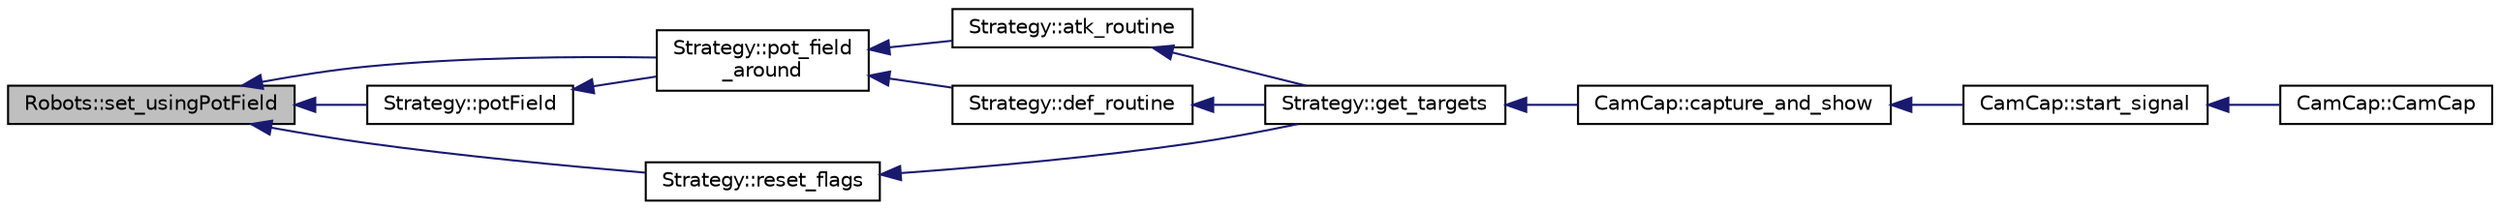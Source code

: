 digraph "Robots::set_usingPotField"
{
 // INTERACTIVE_SVG=YES
  edge [fontname="Helvetica",fontsize="10",labelfontname="Helvetica",labelfontsize="10"];
  node [fontname="Helvetica",fontsize="10",shape=record];
  rankdir="LR";
  Node614 [label="Robots::set_usingPotField",height=0.2,width=0.4,color="black", fillcolor="grey75", style="filled", fontcolor="black"];
  Node614 -> Node615 [dir="back",color="midnightblue",fontsize="10",style="solid",fontname="Helvetica"];
  Node615 [label="Strategy::pot_field\l_around",height=0.2,width=0.4,color="black", fillcolor="white", style="filled",URL="$class_strategy.html#aef2ebe9a76fdb114d547f024e332b3d3"];
  Node615 -> Node616 [dir="back",color="midnightblue",fontsize="10",style="solid",fontname="Helvetica"];
  Node616 [label="Strategy::atk_routine",height=0.2,width=0.4,color="black", fillcolor="white", style="filled",URL="$class_strategy.html#a7af0ec883fe9e80c31cf030ce203f956"];
  Node616 -> Node617 [dir="back",color="midnightblue",fontsize="10",style="solid",fontname="Helvetica"];
  Node617 [label="Strategy::get_targets",height=0.2,width=0.4,color="black", fillcolor="white", style="filled",URL="$class_strategy.html#ab1c455b23e8b7f3377132a3e243f8f76"];
  Node617 -> Node618 [dir="back",color="midnightblue",fontsize="10",style="solid",fontname="Helvetica"];
  Node618 [label="CamCap::capture_and_show",height=0.2,width=0.4,color="black", fillcolor="white", style="filled",URL="$class_cam_cap.html#a87f384c5fec40a0ccfd7833347fec0df",tooltip="Captures camera frames and shows it in the interface. "];
  Node618 -> Node619 [dir="back",color="midnightblue",fontsize="10",style="solid",fontname="Helvetica"];
  Node619 [label="CamCap::start_signal",height=0.2,width=0.4,color="black", fillcolor="white", style="filled",URL="$class_cam_cap.html#ae676e6624dd821ad494a80e68a41e249",tooltip="Interface adjustments after &#39;start&#39; button is clicked. "];
  Node619 -> Node620 [dir="back",color="midnightblue",fontsize="10",style="solid",fontname="Helvetica"];
  Node620 [label="CamCap::CamCap",height=0.2,width=0.4,color="black", fillcolor="white", style="filled",URL="$class_cam_cap.html#afe0db98a5f72bc9b261dcb78e2840da6",tooltip="Constructor of a CamCap object. "];
  Node615 -> Node621 [dir="back",color="midnightblue",fontsize="10",style="solid",fontname="Helvetica"];
  Node621 [label="Strategy::def_routine",height=0.2,width=0.4,color="black", fillcolor="white", style="filled",URL="$class_strategy.html#a304c52736ec76d275adda7eeacdd430c"];
  Node621 -> Node617 [dir="back",color="midnightblue",fontsize="10",style="solid",fontname="Helvetica"];
  Node614 -> Node622 [dir="back",color="midnightblue",fontsize="10",style="solid",fontname="Helvetica"];
  Node622 [label="Strategy::potField",height=0.2,width=0.4,color="black", fillcolor="white", style="filled",URL="$class_strategy.html#ac26f11116f795185176383122f9f088c"];
  Node622 -> Node615 [dir="back",color="midnightblue",fontsize="10",style="solid",fontname="Helvetica"];
  Node614 -> Node623 [dir="back",color="midnightblue",fontsize="10",style="solid",fontname="Helvetica"];
  Node623 [label="Strategy::reset_flags",height=0.2,width=0.4,color="black", fillcolor="white", style="filled",URL="$class_strategy.html#a44da3c45d60d32f6ef2d81859d47b2b4"];
  Node623 -> Node617 [dir="back",color="midnightblue",fontsize="10",style="solid",fontname="Helvetica"];
}
